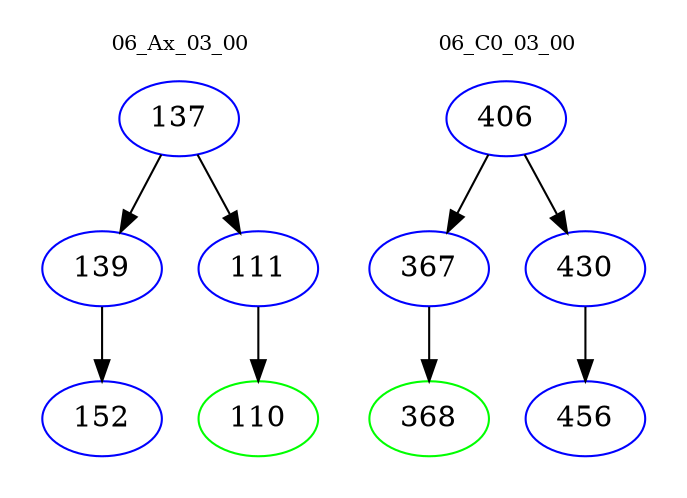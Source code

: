 digraph{
subgraph cluster_0 {
color = white
label = "06_Ax_03_00";
fontsize=10;
T0_137 [label="137", color="blue"]
T0_137 -> T0_139 [color="black"]
T0_139 [label="139", color="blue"]
T0_139 -> T0_152 [color="black"]
T0_152 [label="152", color="blue"]
T0_137 -> T0_111 [color="black"]
T0_111 [label="111", color="blue"]
T0_111 -> T0_110 [color="black"]
T0_110 [label="110", color="green"]
}
subgraph cluster_1 {
color = white
label = "06_C0_03_00";
fontsize=10;
T1_406 [label="406", color="blue"]
T1_406 -> T1_367 [color="black"]
T1_367 [label="367", color="blue"]
T1_367 -> T1_368 [color="black"]
T1_368 [label="368", color="green"]
T1_406 -> T1_430 [color="black"]
T1_430 [label="430", color="blue"]
T1_430 -> T1_456 [color="black"]
T1_456 [label="456", color="blue"]
}
}
